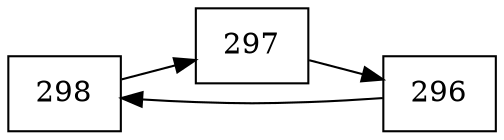 digraph grafico{
rankdir=LR
node[shape=box]
concentrate=true
compound=true;
nodo298[label ="298"];
nodo298->nodo297
nodo297[label ="297"];
nodo297->nodo296
nodo296[label ="296"];
nodo296->nodo298
nodo298[label ="298"];
}
